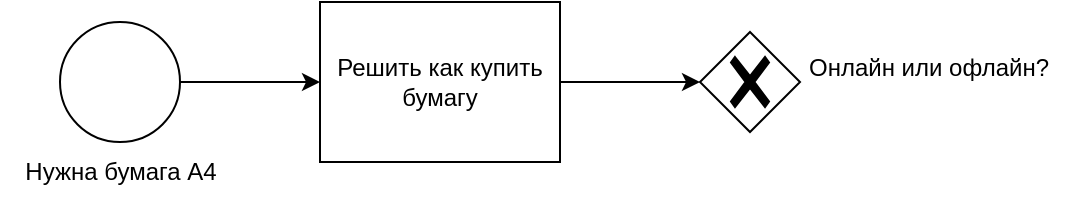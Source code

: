 <mxfile version="26.1.0">
  <diagram name="Страница — 1" id="5N9X3Y17L_XoEcSVhi0d">
    <mxGraphModel dx="875" dy="453" grid="1" gridSize="10" guides="1" tooltips="1" connect="1" arrows="1" fold="1" page="1" pageScale="1" pageWidth="827" pageHeight="1169" math="0" shadow="0">
      <root>
        <mxCell id="0" />
        <mxCell id="1" parent="0" />
        <mxCell id="wK_ba-2Pib_sXPPsbPto-5" style="edgeStyle=orthogonalEdgeStyle;rounded=0;orthogonalLoop=1;jettySize=auto;html=1;" edge="1" parent="1" source="wK_ba-2Pib_sXPPsbPto-1">
          <mxGeometry relative="1" as="geometry">
            <mxPoint x="180" y="270" as="targetPoint" />
          </mxGeometry>
        </mxCell>
        <mxCell id="wK_ba-2Pib_sXPPsbPto-1" value="" style="ellipse;whiteSpace=wrap;html=1;aspect=fixed;" vertex="1" parent="1">
          <mxGeometry x="50" y="240" width="60" height="60" as="geometry" />
        </mxCell>
        <mxCell id="wK_ba-2Pib_sXPPsbPto-2" value="&lt;div&gt;&lt;br&gt;&lt;/div&gt;" style="text;html=1;align=center;verticalAlign=middle;resizable=0;points=[];autosize=1;strokeColor=none;fillColor=none;" vertex="1" parent="1">
          <mxGeometry x="85" y="305" width="20" height="30" as="geometry" />
        </mxCell>
        <mxCell id="wK_ba-2Pib_sXPPsbPto-3" value="&lt;div&gt;Нужна бумага А4&lt;/div&gt;" style="text;html=1;align=center;verticalAlign=middle;resizable=0;points=[];autosize=1;strokeColor=none;fillColor=none;rounded=0;" vertex="1" parent="1">
          <mxGeometry x="20" y="300" width="120" height="30" as="geometry" />
        </mxCell>
        <mxCell id="wK_ba-2Pib_sXPPsbPto-7" style="edgeStyle=orthogonalEdgeStyle;rounded=0;orthogonalLoop=1;jettySize=auto;html=1;" edge="1" parent="1" source="wK_ba-2Pib_sXPPsbPto-6">
          <mxGeometry relative="1" as="geometry">
            <mxPoint x="370" y="270" as="targetPoint" />
          </mxGeometry>
        </mxCell>
        <mxCell id="wK_ba-2Pib_sXPPsbPto-6" value="Решить как купить бумагу" style="points=[[0.25,0,0],[0.5,0,0],[0.75,0,0],[1,0.25,0],[1,0.5,0],[1,0.75,0],[0.75,1,0],[0.5,1,0],[0.25,1,0],[0,0.75,0],[0,0.5,0],[0,0.25,0]];shape=mxgraph.bpmn.task2;whiteSpace=wrap;rectStyle=rounded;size=10;html=1;container=1;expand=0;collapsible=0;taskMarker=abstract;" vertex="1" parent="1">
          <mxGeometry x="180" y="230" width="120" height="80" as="geometry" />
        </mxCell>
        <mxCell id="wK_ba-2Pib_sXPPsbPto-8" value="" style="points=[[0.25,0.25,0],[0.5,0,0],[0.75,0.25,0],[1,0.5,0],[0.75,0.75,0],[0.5,1,0],[0.25,0.75,0],[0,0.5,0]];shape=mxgraph.bpmn.gateway2;html=1;verticalLabelPosition=bottom;labelBackgroundColor=#ffffff;verticalAlign=top;align=center;perimeter=rhombusPerimeter;outlineConnect=0;outline=none;symbol=none;gwType=exclusive;" vertex="1" parent="1">
          <mxGeometry x="370" y="245" width="50" height="50" as="geometry" />
        </mxCell>
        <mxCell id="wK_ba-2Pib_sXPPsbPto-9" value="Онлайн или о&lt;span style=&quot;background-color: transparent; color: light-dark(rgb(0, 0, 0), rgb(255, 255, 255));&quot;&gt;флайн?&lt;/span&gt;&lt;div&gt;&lt;div&gt;&lt;br&gt;&lt;/div&gt;&lt;/div&gt;" style="text;html=1;align=center;verticalAlign=middle;resizable=0;points=[];autosize=1;strokeColor=none;fillColor=none;" vertex="1" parent="1">
          <mxGeometry x="414" y="250" width="140" height="40" as="geometry" />
        </mxCell>
      </root>
    </mxGraphModel>
  </diagram>
</mxfile>
